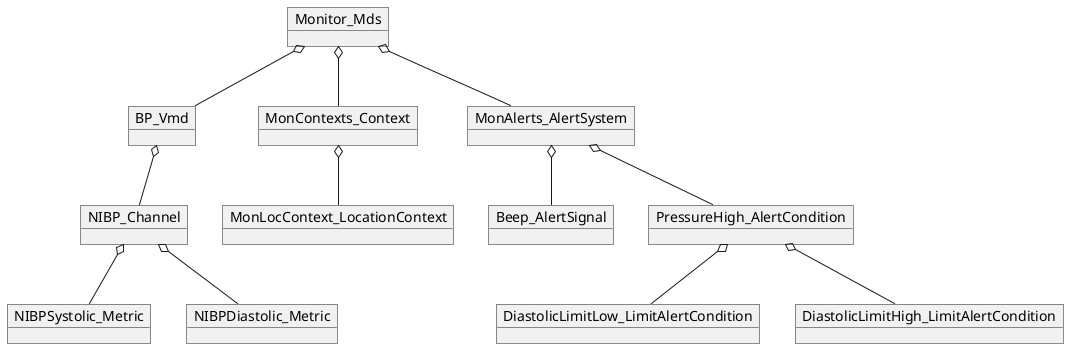 @startuml

skinparam monochrome true

object Monitor_Mds
object BP_Vmd
object NIBP_Channel
object NIBPSystolic_Metric
object NIBPDiastolic_Metric
object MonContexts_Context
object MonLocContext_LocationContext
object MonAlerts_AlertSystem
object Beep_AlertSignal
object PressureHigh_AlertCondition
object DiastolicLimitLow_LimitAlertCondition
object DiastolicLimitHigh_LimitAlertCondition

Monitor_Mds o-- BP_Vmd
BP_Vmd o-- NIBP_Channel
NIBP_Channel o-- NIBPSystolic_Metric
NIBP_Channel o-- NIBPDiastolic_Metric

Monitor_Mds o-- MonContexts_Context
MonContexts_Context o-- MonLocContext_LocationContext

Monitor_Mds o-- MonAlerts_AlertSystem
MonAlerts_AlertSystem o-- Beep_AlertSignal
MonAlerts_AlertSystem o-- PressureHigh_AlertCondition
PressureHigh_AlertCondition o-- DiastolicLimitLow_LimitAlertCondition
PressureHigh_AlertCondition o-- DiastolicLimitHigh_LimitAlertCondition

@enduml